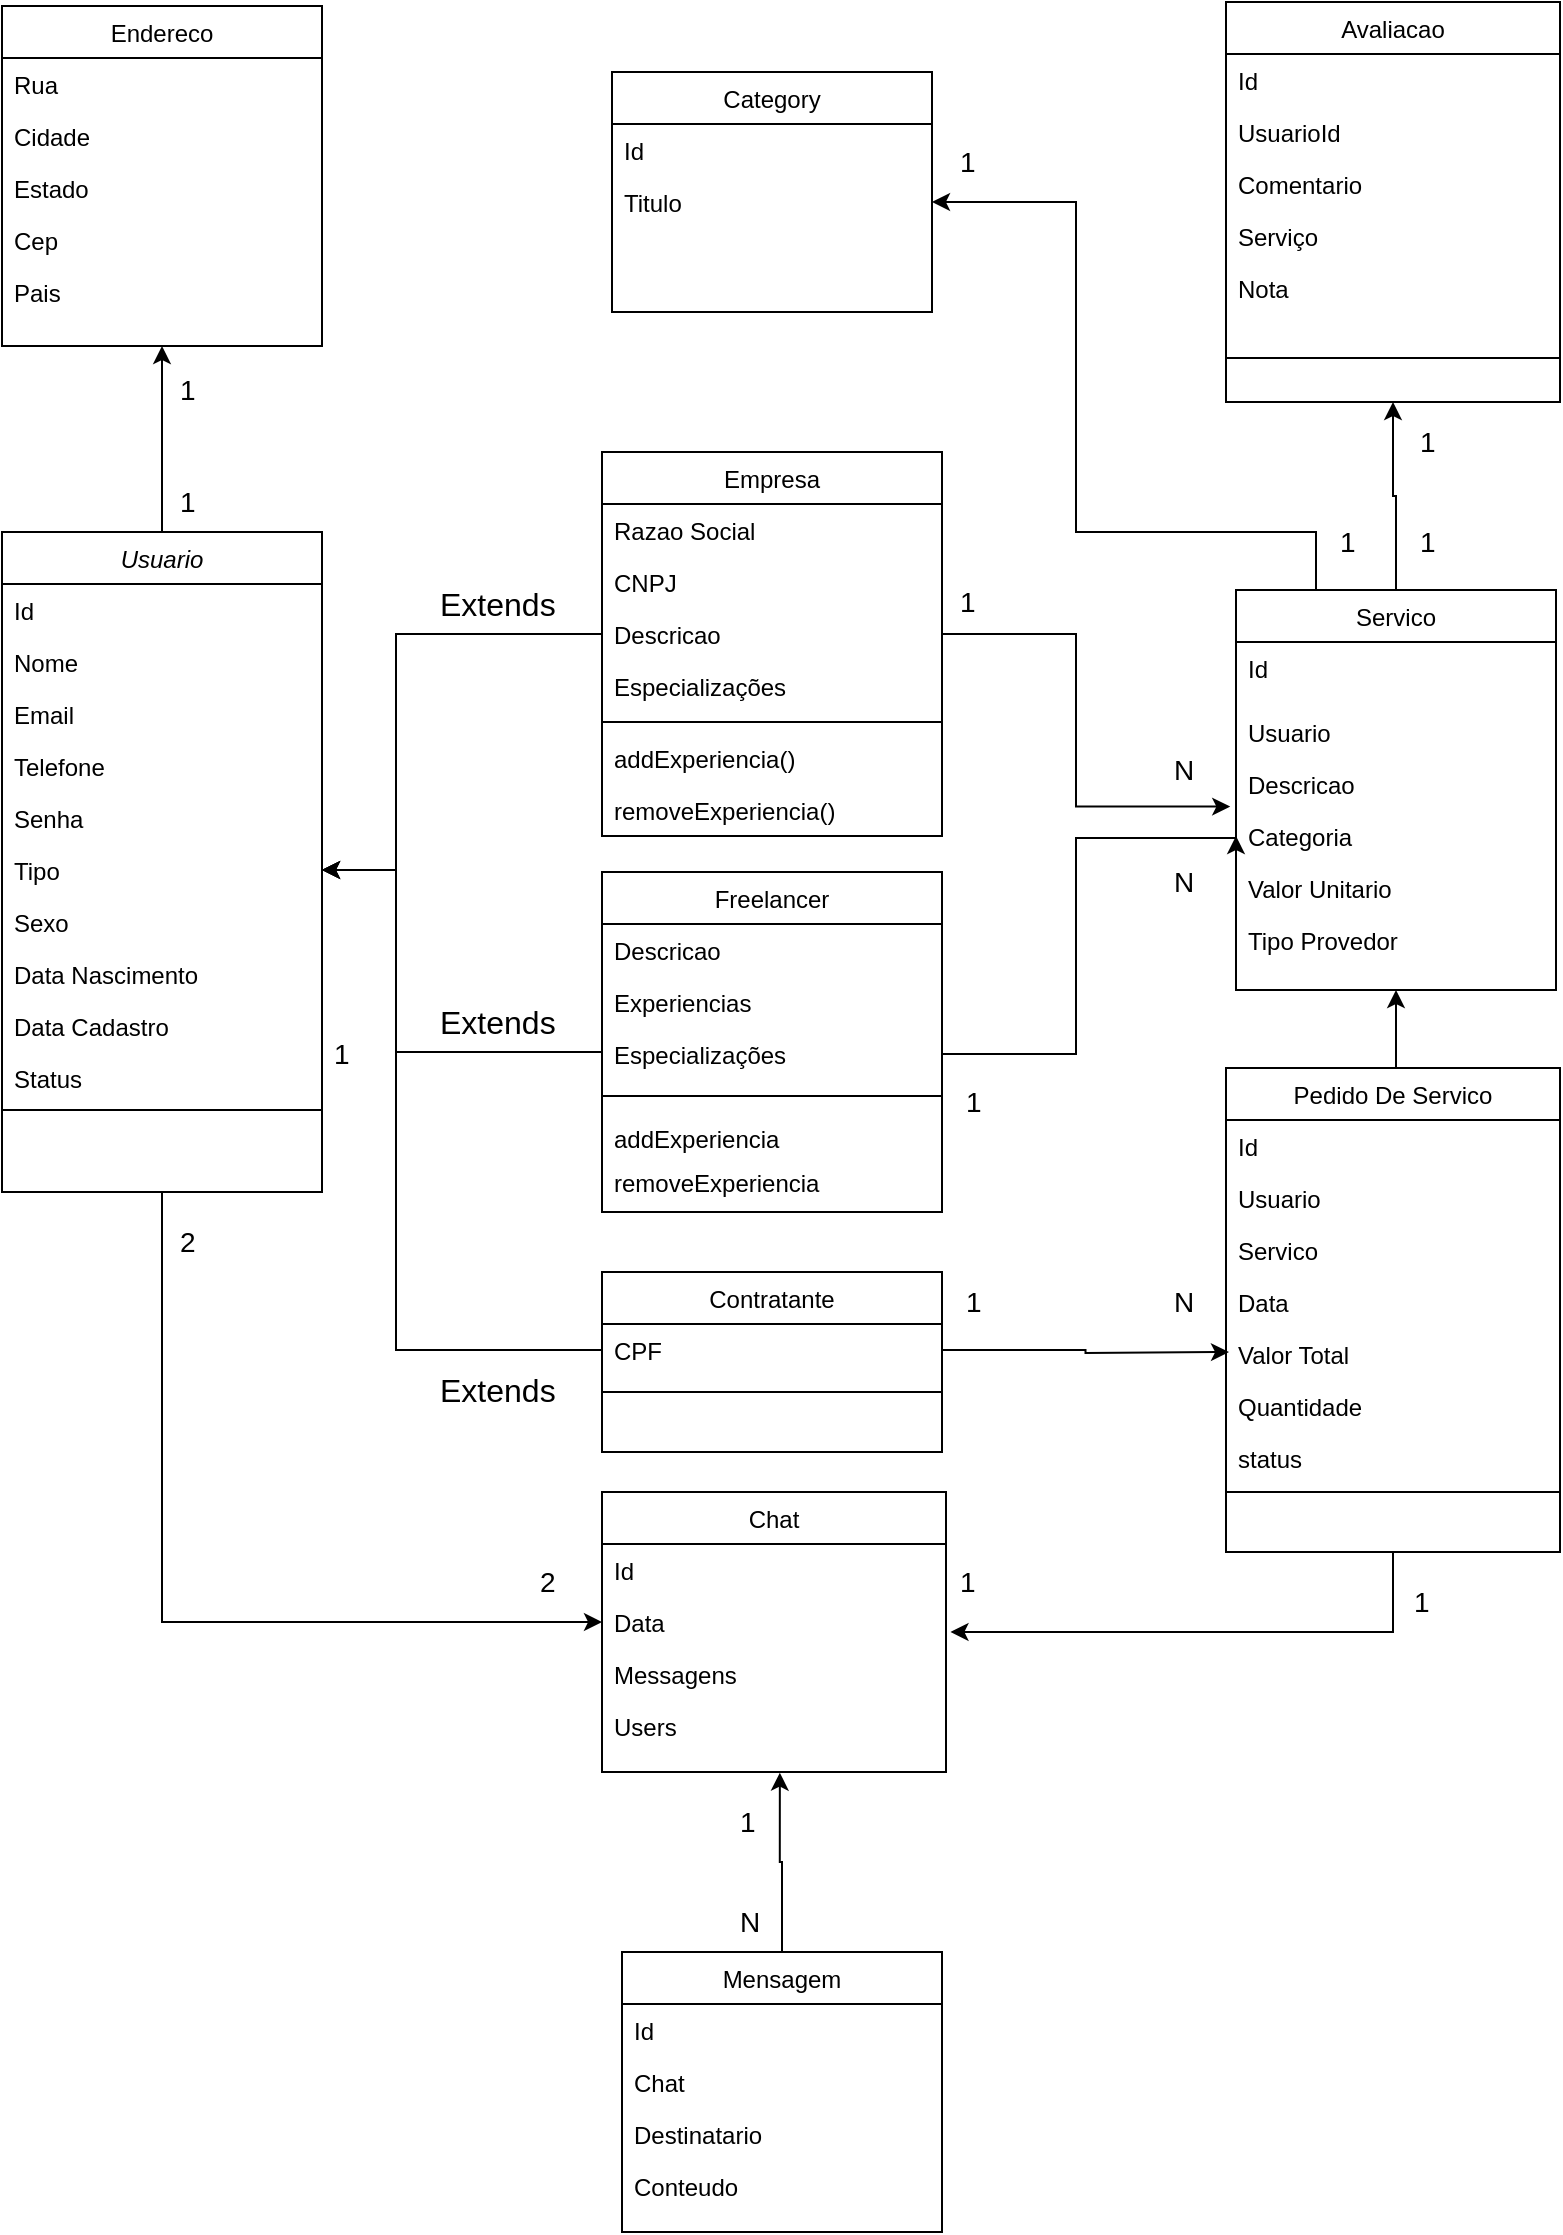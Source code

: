 <mxfile version="24.7.7">
  <diagram id="C5RBs43oDa-KdzZeNtuy" name="Page-1">
    <mxGraphModel dx="1883" dy="868" grid="1" gridSize="10" guides="1" tooltips="1" connect="1" arrows="1" fold="1" page="1" pageScale="1" pageWidth="827" pageHeight="1169" math="0" shadow="0">
      <root>
        <mxCell id="WIyWlLk6GJQsqaUBKTNV-0" />
        <mxCell id="WIyWlLk6GJQsqaUBKTNV-1" parent="WIyWlLk6GJQsqaUBKTNV-0" />
        <mxCell id="ejPbBSltR5_LA7RE7raR-15" style="edgeStyle=orthogonalEdgeStyle;rounded=0;orthogonalLoop=1;jettySize=auto;html=1;exitX=0.5;exitY=0;exitDx=0;exitDy=0;entryX=0.5;entryY=1;entryDx=0;entryDy=0;" edge="1" parent="WIyWlLk6GJQsqaUBKTNV-1" source="zkfFHV4jXpPFQw0GAbJ--0" target="zkfFHV4jXpPFQw0GAbJ--17">
          <mxGeometry relative="1" as="geometry" />
        </mxCell>
        <mxCell id="ejPbBSltR5_LA7RE7raR-29" style="edgeStyle=orthogonalEdgeStyle;rounded=0;orthogonalLoop=1;jettySize=auto;html=1;exitX=0.5;exitY=1;exitDx=0;exitDy=0;entryX=0;entryY=0.5;entryDx=0;entryDy=0;" edge="1" parent="WIyWlLk6GJQsqaUBKTNV-1" source="zkfFHV4jXpPFQw0GAbJ--0" target="4yw4W9qKCkkP1Up_RcXn-52">
          <mxGeometry relative="1" as="geometry" />
        </mxCell>
        <mxCell id="zkfFHV4jXpPFQw0GAbJ--0" value="Usuario" style="swimlane;fontStyle=2;align=center;verticalAlign=top;childLayout=stackLayout;horizontal=1;startSize=26;horizontalStack=0;resizeParent=1;resizeLast=0;collapsible=1;marginBottom=0;rounded=0;shadow=0;strokeWidth=1;" parent="WIyWlLk6GJQsqaUBKTNV-1" vertex="1">
          <mxGeometry x="23" y="270" width="160" height="330" as="geometry">
            <mxRectangle x="230" y="140" width="160" height="26" as="alternateBounds" />
          </mxGeometry>
        </mxCell>
        <mxCell id="4yw4W9qKCkkP1Up_RcXn-4" value="Id" style="text;align=left;verticalAlign=top;spacingLeft=4;spacingRight=4;overflow=hidden;rotatable=0;points=[[0,0.5],[1,0.5]];portConstraint=eastwest;" parent="zkfFHV4jXpPFQw0GAbJ--0" vertex="1">
          <mxGeometry y="26" width="160" height="26" as="geometry" />
        </mxCell>
        <mxCell id="zkfFHV4jXpPFQw0GAbJ--1" value="Nome" style="text;align=left;verticalAlign=top;spacingLeft=4;spacingRight=4;overflow=hidden;rotatable=0;points=[[0,0.5],[1,0.5]];portConstraint=eastwest;" parent="zkfFHV4jXpPFQw0GAbJ--0" vertex="1">
          <mxGeometry y="52" width="160" height="26" as="geometry" />
        </mxCell>
        <mxCell id="zkfFHV4jXpPFQw0GAbJ--2" value="Email" style="text;align=left;verticalAlign=top;spacingLeft=4;spacingRight=4;overflow=hidden;rotatable=0;points=[[0,0.5],[1,0.5]];portConstraint=eastwest;rounded=0;shadow=0;html=0;" parent="zkfFHV4jXpPFQw0GAbJ--0" vertex="1">
          <mxGeometry y="78" width="160" height="26" as="geometry" />
        </mxCell>
        <mxCell id="4yw4W9qKCkkP1Up_RcXn-13" value="Telefone" style="text;align=left;verticalAlign=top;spacingLeft=4;spacingRight=4;overflow=hidden;rotatable=0;points=[[0,0.5],[1,0.5]];portConstraint=eastwest;rounded=0;shadow=0;html=0;" parent="zkfFHV4jXpPFQw0GAbJ--0" vertex="1">
          <mxGeometry y="104" width="160" height="26" as="geometry" />
        </mxCell>
        <mxCell id="zkfFHV4jXpPFQw0GAbJ--3" value="Senha" style="text;align=left;verticalAlign=top;spacingLeft=4;spacingRight=4;overflow=hidden;rotatable=0;points=[[0,0.5],[1,0.5]];portConstraint=eastwest;rounded=0;shadow=0;html=0;" parent="zkfFHV4jXpPFQw0GAbJ--0" vertex="1">
          <mxGeometry y="130" width="160" height="26" as="geometry" />
        </mxCell>
        <mxCell id="4yw4W9qKCkkP1Up_RcXn-1" value="Tipo" style="text;align=left;verticalAlign=top;spacingLeft=4;spacingRight=4;overflow=hidden;rotatable=0;points=[[0,0.5],[1,0.5]];portConstraint=eastwest;rounded=0;shadow=0;html=0;" parent="zkfFHV4jXpPFQw0GAbJ--0" vertex="1">
          <mxGeometry y="156" width="160" height="26" as="geometry" />
        </mxCell>
        <mxCell id="4yw4W9qKCkkP1Up_RcXn-14" value="Sexo" style="text;align=left;verticalAlign=top;spacingLeft=4;spacingRight=4;overflow=hidden;rotatable=0;points=[[0,0.5],[1,0.5]];portConstraint=eastwest;rounded=0;shadow=0;html=0;" parent="zkfFHV4jXpPFQw0GAbJ--0" vertex="1">
          <mxGeometry y="182" width="160" height="26" as="geometry" />
        </mxCell>
        <mxCell id="4yw4W9qKCkkP1Up_RcXn-5" value="Data Nascimento" style="text;align=left;verticalAlign=top;spacingLeft=4;spacingRight=4;overflow=hidden;rotatable=0;points=[[0,0.5],[1,0.5]];portConstraint=eastwest;rounded=0;shadow=0;html=0;" parent="zkfFHV4jXpPFQw0GAbJ--0" vertex="1">
          <mxGeometry y="208" width="160" height="26" as="geometry" />
        </mxCell>
        <mxCell id="4yw4W9qKCkkP1Up_RcXn-2" value="Data Cadastro" style="text;align=left;verticalAlign=top;spacingLeft=4;spacingRight=4;overflow=hidden;rotatable=0;points=[[0,0.5],[1,0.5]];portConstraint=eastwest;rounded=0;shadow=0;html=0;" parent="zkfFHV4jXpPFQw0GAbJ--0" vertex="1">
          <mxGeometry y="234" width="160" height="26" as="geometry" />
        </mxCell>
        <mxCell id="4yw4W9qKCkkP1Up_RcXn-6" value="Status" style="text;align=left;verticalAlign=top;spacingLeft=4;spacingRight=4;overflow=hidden;rotatable=0;points=[[0,0.5],[1,0.5]];portConstraint=eastwest;rounded=0;shadow=0;html=0;" parent="zkfFHV4jXpPFQw0GAbJ--0" vertex="1">
          <mxGeometry y="260" width="160" height="26" as="geometry" />
        </mxCell>
        <mxCell id="zkfFHV4jXpPFQw0GAbJ--4" value="" style="line;html=1;strokeWidth=1;align=left;verticalAlign=middle;spacingTop=-1;spacingLeft=3;spacingRight=3;rotatable=0;labelPosition=right;points=[];portConstraint=eastwest;" parent="zkfFHV4jXpPFQw0GAbJ--0" vertex="1">
          <mxGeometry y="286" width="160" height="6" as="geometry" />
        </mxCell>
        <mxCell id="PBVmh-basOnhfukh-6hH-61" style="edgeStyle=orthogonalEdgeStyle;rounded=0;orthogonalLoop=1;jettySize=auto;html=1;entryX=1;entryY=0.5;entryDx=0;entryDy=0;" parent="WIyWlLk6GJQsqaUBKTNV-1" source="zkfFHV4jXpPFQw0GAbJ--6" target="4yw4W9qKCkkP1Up_RcXn-1" edge="1">
          <mxGeometry relative="1" as="geometry">
            <mxPoint x="183" y="574" as="targetPoint" />
            <Array as="points">
              <mxPoint x="220" y="530" />
              <mxPoint x="220" y="439" />
            </Array>
          </mxGeometry>
        </mxCell>
        <mxCell id="PBVmh-basOnhfukh-6hH-170" style="edgeStyle=orthogonalEdgeStyle;rounded=0;orthogonalLoop=1;jettySize=auto;html=1;exitX=1;exitY=0.5;exitDx=0;exitDy=0;entryX=0;entryY=0.5;entryDx=0;entryDy=0;" parent="WIyWlLk6GJQsqaUBKTNV-1" source="zkfFHV4jXpPFQw0GAbJ--6" target="4yw4W9qKCkkP1Up_RcXn-19" edge="1">
          <mxGeometry relative="1" as="geometry">
            <Array as="points">
              <mxPoint x="560" y="531" />
              <mxPoint x="560" y="423" />
            </Array>
          </mxGeometry>
        </mxCell>
        <mxCell id="zkfFHV4jXpPFQw0GAbJ--6" value="Freelancer" style="swimlane;fontStyle=0;align=center;verticalAlign=top;childLayout=stackLayout;horizontal=1;startSize=26;horizontalStack=0;resizeParent=1;resizeLast=0;collapsible=1;marginBottom=0;rounded=0;shadow=0;strokeWidth=1;" parent="WIyWlLk6GJQsqaUBKTNV-1" vertex="1">
          <mxGeometry x="323" y="440" width="170" height="170" as="geometry">
            <mxRectangle x="130" y="380" width="160" height="26" as="alternateBounds" />
          </mxGeometry>
        </mxCell>
        <mxCell id="zkfFHV4jXpPFQw0GAbJ--7" value="Descricao" style="text;align=left;verticalAlign=top;spacingLeft=4;spacingRight=4;overflow=hidden;rotatable=0;points=[[0,0.5],[1,0.5]];portConstraint=eastwest;" parent="zkfFHV4jXpPFQw0GAbJ--6" vertex="1">
          <mxGeometry y="26" width="170" height="26" as="geometry" />
        </mxCell>
        <mxCell id="4yw4W9qKCkkP1Up_RcXn-12" value="Experiencias" style="text;align=left;verticalAlign=top;spacingLeft=4;spacingRight=4;overflow=hidden;rotatable=0;points=[[0,0.5],[1,0.5]];portConstraint=eastwest;rounded=0;shadow=0;html=0;" parent="zkfFHV4jXpPFQw0GAbJ--6" vertex="1">
          <mxGeometry y="52" width="170" height="26" as="geometry" />
        </mxCell>
        <mxCell id="PBVmh-basOnhfukh-6hH-177" value="Especializações" style="text;align=left;verticalAlign=top;spacingLeft=4;spacingRight=4;overflow=hidden;rotatable=0;points=[[0,0.5],[1,0.5]];portConstraint=eastwest;" parent="zkfFHV4jXpPFQw0GAbJ--6" vertex="1">
          <mxGeometry y="78" width="170" height="26" as="geometry" />
        </mxCell>
        <mxCell id="zkfFHV4jXpPFQw0GAbJ--9" value="" style="line;html=1;strokeWidth=1;align=left;verticalAlign=middle;spacingTop=-1;spacingLeft=3;spacingRight=3;rotatable=0;labelPosition=right;points=[];portConstraint=eastwest;" parent="zkfFHV4jXpPFQw0GAbJ--6" vertex="1">
          <mxGeometry y="104" width="170" height="16" as="geometry" />
        </mxCell>
        <mxCell id="PBVmh-basOnhfukh-6hH-35" value="addExperiencia" style="text;align=left;verticalAlign=top;spacingLeft=4;spacingRight=4;overflow=hidden;rotatable=0;points=[[0,0.5],[1,0.5]];portConstraint=eastwest;rounded=0;shadow=0;html=0;" parent="zkfFHV4jXpPFQw0GAbJ--6" vertex="1">
          <mxGeometry y="120" width="170" height="22" as="geometry" />
        </mxCell>
        <mxCell id="PBVmh-basOnhfukh-6hH-36" value="removeExperiencia" style="text;align=left;verticalAlign=top;spacingLeft=4;spacingRight=4;overflow=hidden;rotatable=0;points=[[0,0.5],[1,0.5]];portConstraint=eastwest;rounded=0;shadow=0;html=0;" parent="zkfFHV4jXpPFQw0GAbJ--6" vertex="1">
          <mxGeometry y="142" width="170" height="26" as="geometry" />
        </mxCell>
        <mxCell id="zkfFHV4jXpPFQw0GAbJ--13" value="Empresa" style="swimlane;fontStyle=0;align=center;verticalAlign=top;childLayout=stackLayout;horizontal=1;startSize=26;horizontalStack=0;resizeParent=1;resizeLast=0;collapsible=1;marginBottom=0;rounded=0;shadow=0;strokeWidth=1;" parent="WIyWlLk6GJQsqaUBKTNV-1" vertex="1">
          <mxGeometry x="323" y="230" width="170" height="192" as="geometry">
            <mxRectangle x="340" y="380" width="170" height="26" as="alternateBounds" />
          </mxGeometry>
        </mxCell>
        <mxCell id="4yw4W9qKCkkP1Up_RcXn-8" value="Razao Social" style="text;align=left;verticalAlign=top;spacingLeft=4;spacingRight=4;overflow=hidden;rotatable=0;points=[[0,0.5],[1,0.5]];portConstraint=eastwest;" parent="zkfFHV4jXpPFQw0GAbJ--13" vertex="1">
          <mxGeometry y="26" width="170" height="26" as="geometry" />
        </mxCell>
        <mxCell id="4yw4W9qKCkkP1Up_RcXn-7" value="CNPJ" style="text;align=left;verticalAlign=top;spacingLeft=4;spacingRight=4;overflow=hidden;rotatable=0;points=[[0,0.5],[1,0.5]];portConstraint=eastwest;" parent="zkfFHV4jXpPFQw0GAbJ--13" vertex="1">
          <mxGeometry y="52" width="170" height="26" as="geometry" />
        </mxCell>
        <mxCell id="4yw4W9qKCkkP1Up_RcXn-10" value="Descricao" style="text;align=left;verticalAlign=top;spacingLeft=4;spacingRight=4;overflow=hidden;rotatable=0;points=[[0,0.5],[1,0.5]];portConstraint=eastwest;" parent="zkfFHV4jXpPFQw0GAbJ--13" vertex="1">
          <mxGeometry y="78" width="170" height="26" as="geometry" />
        </mxCell>
        <mxCell id="4yw4W9qKCkkP1Up_RcXn-11" value="Especializações" style="text;align=left;verticalAlign=top;spacingLeft=4;spacingRight=4;overflow=hidden;rotatable=0;points=[[0,0.5],[1,0.5]];portConstraint=eastwest;" parent="zkfFHV4jXpPFQw0GAbJ--13" vertex="1">
          <mxGeometry y="104" width="170" height="26" as="geometry" />
        </mxCell>
        <mxCell id="PBVmh-basOnhfukh-6hH-37" value="" style="line;html=1;strokeWidth=1;align=left;verticalAlign=middle;spacingTop=-1;spacingLeft=3;spacingRight=3;rotatable=0;labelPosition=right;points=[];portConstraint=eastwest;" parent="zkfFHV4jXpPFQw0GAbJ--13" vertex="1">
          <mxGeometry y="130" width="170" height="10" as="geometry" />
        </mxCell>
        <mxCell id="PBVmh-basOnhfukh-6hH-38" value="addExperiencia()" style="text;align=left;verticalAlign=top;spacingLeft=4;spacingRight=4;overflow=hidden;rotatable=0;points=[[0,0.5],[1,0.5]];portConstraint=eastwest;rounded=0;shadow=0;html=0;" parent="zkfFHV4jXpPFQw0GAbJ--13" vertex="1">
          <mxGeometry y="140" width="170" height="26" as="geometry" />
        </mxCell>
        <mxCell id="PBVmh-basOnhfukh-6hH-39" value="removeExperiencia()" style="text;align=left;verticalAlign=top;spacingLeft=4;spacingRight=4;overflow=hidden;rotatable=0;points=[[0,0.5],[1,0.5]];portConstraint=eastwest;rounded=0;shadow=0;html=0;" parent="zkfFHV4jXpPFQw0GAbJ--13" vertex="1">
          <mxGeometry y="166" width="170" height="26" as="geometry" />
        </mxCell>
        <mxCell id="zkfFHV4jXpPFQw0GAbJ--17" value="Endereco" style="swimlane;fontStyle=0;align=center;verticalAlign=top;childLayout=stackLayout;horizontal=1;startSize=26;horizontalStack=0;resizeParent=1;resizeLast=0;collapsible=1;marginBottom=0;rounded=0;shadow=0;strokeWidth=1;" parent="WIyWlLk6GJQsqaUBKTNV-1" vertex="1">
          <mxGeometry x="23" y="7" width="160" height="170" as="geometry">
            <mxRectangle x="550" y="140" width="160" height="26" as="alternateBounds" />
          </mxGeometry>
        </mxCell>
        <mxCell id="zkfFHV4jXpPFQw0GAbJ--18" value="Rua" style="text;align=left;verticalAlign=top;spacingLeft=4;spacingRight=4;overflow=hidden;rotatable=0;points=[[0,0.5],[1,0.5]];portConstraint=eastwest;" parent="zkfFHV4jXpPFQw0GAbJ--17" vertex="1">
          <mxGeometry y="26" width="160" height="26" as="geometry" />
        </mxCell>
        <mxCell id="zkfFHV4jXpPFQw0GAbJ--19" value="Cidade" style="text;align=left;verticalAlign=top;spacingLeft=4;spacingRight=4;overflow=hidden;rotatable=0;points=[[0,0.5],[1,0.5]];portConstraint=eastwest;rounded=0;shadow=0;html=0;" parent="zkfFHV4jXpPFQw0GAbJ--17" vertex="1">
          <mxGeometry y="52" width="160" height="26" as="geometry" />
        </mxCell>
        <mxCell id="zkfFHV4jXpPFQw0GAbJ--20" value="Estado" style="text;align=left;verticalAlign=top;spacingLeft=4;spacingRight=4;overflow=hidden;rotatable=0;points=[[0,0.5],[1,0.5]];portConstraint=eastwest;rounded=0;shadow=0;html=0;" parent="zkfFHV4jXpPFQw0GAbJ--17" vertex="1">
          <mxGeometry y="78" width="160" height="26" as="geometry" />
        </mxCell>
        <mxCell id="zkfFHV4jXpPFQw0GAbJ--21" value="Cep" style="text;align=left;verticalAlign=top;spacingLeft=4;spacingRight=4;overflow=hidden;rotatable=0;points=[[0,0.5],[1,0.5]];portConstraint=eastwest;rounded=0;shadow=0;html=0;" parent="zkfFHV4jXpPFQw0GAbJ--17" vertex="1">
          <mxGeometry y="104" width="160" height="26" as="geometry" />
        </mxCell>
        <mxCell id="zkfFHV4jXpPFQw0GAbJ--22" value="Pais" style="text;align=left;verticalAlign=top;spacingLeft=4;spacingRight=4;overflow=hidden;rotatable=0;points=[[0,0.5],[1,0.5]];portConstraint=eastwest;rounded=0;shadow=0;html=0;" parent="zkfFHV4jXpPFQw0GAbJ--17" vertex="1">
          <mxGeometry y="130" width="160" height="26" as="geometry" />
        </mxCell>
        <mxCell id="ejPbBSltR5_LA7RE7raR-19" style="edgeStyle=orthogonalEdgeStyle;rounded=0;orthogonalLoop=1;jettySize=auto;html=1;exitX=0.25;exitY=0;exitDx=0;exitDy=0;entryX=1;entryY=0.5;entryDx=0;entryDy=0;" edge="1" parent="WIyWlLk6GJQsqaUBKTNV-1" source="4yw4W9qKCkkP1Up_RcXn-15" target="ejPbBSltR5_LA7RE7raR-2">
          <mxGeometry relative="1" as="geometry">
            <Array as="points">
              <mxPoint x="680" y="270" />
              <mxPoint x="560" y="270" />
              <mxPoint x="560" y="105" />
            </Array>
          </mxGeometry>
        </mxCell>
        <mxCell id="ejPbBSltR5_LA7RE7raR-20" style="edgeStyle=orthogonalEdgeStyle;rounded=0;orthogonalLoop=1;jettySize=auto;html=1;exitX=0.5;exitY=0;exitDx=0;exitDy=0;entryX=0.5;entryY=1;entryDx=0;entryDy=0;" edge="1" parent="WIyWlLk6GJQsqaUBKTNV-1" source="4yw4W9qKCkkP1Up_RcXn-15" target="PBVmh-basOnhfukh-6hH-129">
          <mxGeometry relative="1" as="geometry" />
        </mxCell>
        <mxCell id="4yw4W9qKCkkP1Up_RcXn-15" value="Servico" style="swimlane;fontStyle=0;align=center;verticalAlign=top;childLayout=stackLayout;horizontal=1;startSize=26;horizontalStack=0;resizeParent=1;resizeLast=0;collapsible=1;marginBottom=0;rounded=0;shadow=0;strokeWidth=1;" parent="WIyWlLk6GJQsqaUBKTNV-1" vertex="1">
          <mxGeometry x="640" y="299" width="160" height="200" as="geometry">
            <mxRectangle x="550" y="140" width="160" height="26" as="alternateBounds" />
          </mxGeometry>
        </mxCell>
        <mxCell id="4yw4W9qKCkkP1Up_RcXn-16" value="Id" style="text;align=left;verticalAlign=top;spacingLeft=4;spacingRight=4;overflow=hidden;rotatable=0;points=[[0,0.5],[1,0.5]];portConstraint=eastwest;" parent="4yw4W9qKCkkP1Up_RcXn-15" vertex="1">
          <mxGeometry y="26" width="160" height="32" as="geometry" />
        </mxCell>
        <mxCell id="4yw4W9qKCkkP1Up_RcXn-17" value="Usuario&#xa;" style="text;align=left;verticalAlign=top;spacingLeft=4;spacingRight=4;overflow=hidden;rotatable=0;points=[[0,0.5],[1,0.5]];portConstraint=eastwest;rounded=0;shadow=0;html=0;" parent="4yw4W9qKCkkP1Up_RcXn-15" vertex="1">
          <mxGeometry y="58" width="160" height="26" as="geometry" />
        </mxCell>
        <mxCell id="4yw4W9qKCkkP1Up_RcXn-18" value="Descricao" style="text;align=left;verticalAlign=top;spacingLeft=4;spacingRight=4;overflow=hidden;rotatable=0;points=[[0,0.5],[1,0.5]];portConstraint=eastwest;rounded=0;shadow=0;html=0;" parent="4yw4W9qKCkkP1Up_RcXn-15" vertex="1">
          <mxGeometry y="84" width="160" height="26" as="geometry" />
        </mxCell>
        <mxCell id="4yw4W9qKCkkP1Up_RcXn-19" value="Categoria&#xa;" style="text;align=left;verticalAlign=top;spacingLeft=4;spacingRight=4;overflow=hidden;rotatable=0;points=[[0,0.5],[1,0.5]];portConstraint=eastwest;rounded=0;shadow=0;html=0;" parent="4yw4W9qKCkkP1Up_RcXn-15" vertex="1">
          <mxGeometry y="110" width="160" height="26" as="geometry" />
        </mxCell>
        <mxCell id="4yw4W9qKCkkP1Up_RcXn-85" value="Valor Unitario" style="text;align=left;verticalAlign=top;spacingLeft=4;spacingRight=4;overflow=hidden;rotatable=0;points=[[0,0.5],[1,0.5]];portConstraint=eastwest;rounded=0;shadow=0;html=0;" parent="4yw4W9qKCkkP1Up_RcXn-15" vertex="1">
          <mxGeometry y="136" width="160" height="26" as="geometry" />
        </mxCell>
        <mxCell id="4yw4W9qKCkkP1Up_RcXn-20" value="Tipo Provedor" style="text;align=left;verticalAlign=top;spacingLeft=4;spacingRight=4;overflow=hidden;rotatable=0;points=[[0,0.5],[1,0.5]];portConstraint=eastwest;rounded=0;shadow=0;html=0;" parent="4yw4W9qKCkkP1Up_RcXn-15" vertex="1">
          <mxGeometry y="162" width="160" height="26" as="geometry" />
        </mxCell>
        <mxCell id="SFk5lb5wdjpGYHercQCr-28" style="edgeStyle=orthogonalEdgeStyle;rounded=0;orthogonalLoop=1;jettySize=auto;html=1;exitX=0.5;exitY=0;exitDx=0;exitDy=0;entryX=0.5;entryY=1;entryDx=0;entryDy=0;" parent="WIyWlLk6GJQsqaUBKTNV-1" source="4yw4W9qKCkkP1Up_RcXn-43" target="4yw4W9qKCkkP1Up_RcXn-15" edge="1">
          <mxGeometry relative="1" as="geometry" />
        </mxCell>
        <mxCell id="4yw4W9qKCkkP1Up_RcXn-43" value="Pedido De Servico" style="swimlane;fontStyle=0;align=center;verticalAlign=top;childLayout=stackLayout;horizontal=1;startSize=26;horizontalStack=0;resizeParent=1;resizeLast=0;collapsible=1;marginBottom=0;rounded=0;shadow=0;strokeWidth=1;" parent="WIyWlLk6GJQsqaUBKTNV-1" vertex="1">
          <mxGeometry x="635" y="538" width="167" height="242" as="geometry">
            <mxRectangle x="550" y="140" width="160" height="26" as="alternateBounds" />
          </mxGeometry>
        </mxCell>
        <mxCell id="4yw4W9qKCkkP1Up_RcXn-44" value="Id" style="text;align=left;verticalAlign=top;spacingLeft=4;spacingRight=4;overflow=hidden;rotatable=0;points=[[0,0.5],[1,0.5]];portConstraint=eastwest;" parent="4yw4W9qKCkkP1Up_RcXn-43" vertex="1">
          <mxGeometry y="26" width="167" height="26" as="geometry" />
        </mxCell>
        <mxCell id="4yw4W9qKCkkP1Up_RcXn-45" value="Usuario" style="text;align=left;verticalAlign=top;spacingLeft=4;spacingRight=4;overflow=hidden;rotatable=0;points=[[0,0.5],[1,0.5]];portConstraint=eastwest;rounded=0;shadow=0;html=0;" parent="4yw4W9qKCkkP1Up_RcXn-43" vertex="1">
          <mxGeometry y="52" width="167" height="26" as="geometry" />
        </mxCell>
        <mxCell id="4yw4W9qKCkkP1Up_RcXn-46" value="Servico" style="text;align=left;verticalAlign=top;spacingLeft=4;spacingRight=4;overflow=hidden;rotatable=0;points=[[0,0.5],[1,0.5]];portConstraint=eastwest;rounded=0;shadow=0;html=0;" parent="4yw4W9qKCkkP1Up_RcXn-43" vertex="1">
          <mxGeometry y="78" width="167" height="26" as="geometry" />
        </mxCell>
        <mxCell id="4yw4W9qKCkkP1Up_RcXn-47" value="Data" style="text;align=left;verticalAlign=top;spacingLeft=4;spacingRight=4;overflow=hidden;rotatable=0;points=[[0,0.5],[1,0.5]];portConstraint=eastwest;rounded=0;shadow=0;html=0;" parent="4yw4W9qKCkkP1Up_RcXn-43" vertex="1">
          <mxGeometry y="104" width="167" height="26" as="geometry" />
        </mxCell>
        <mxCell id="SFk5lb5wdjpGYHercQCr-24" value="Valor Total" style="text;align=left;verticalAlign=top;spacingLeft=4;spacingRight=4;overflow=hidden;rotatable=0;points=[[0,0.5],[1,0.5]];portConstraint=eastwest;rounded=0;shadow=0;html=0;" parent="4yw4W9qKCkkP1Up_RcXn-43" vertex="1">
          <mxGeometry y="130" width="167" height="26" as="geometry" />
        </mxCell>
        <mxCell id="SFk5lb5wdjpGYHercQCr-25" value="Quantidade" style="text;align=left;verticalAlign=top;spacingLeft=4;spacingRight=4;overflow=hidden;rotatable=0;points=[[0,0.5],[1,0.5]];portConstraint=eastwest;rounded=0;shadow=0;html=0;" parent="4yw4W9qKCkkP1Up_RcXn-43" vertex="1">
          <mxGeometry y="156" width="167" height="26" as="geometry" />
        </mxCell>
        <mxCell id="4yw4W9qKCkkP1Up_RcXn-48" value="status" style="text;align=left;verticalAlign=top;spacingLeft=4;spacingRight=4;overflow=hidden;rotatable=0;points=[[0,0.5],[1,0.5]];portConstraint=eastwest;rounded=0;shadow=0;html=0;" parent="4yw4W9qKCkkP1Up_RcXn-43" vertex="1">
          <mxGeometry y="182" width="167" height="26" as="geometry" />
        </mxCell>
        <mxCell id="4yw4W9qKCkkP1Up_RcXn-49" value="" style="line;html=1;strokeWidth=1;align=left;verticalAlign=middle;spacingTop=-1;spacingLeft=3;spacingRight=3;rotatable=0;labelPosition=right;points=[];portConstraint=eastwest;" parent="4yw4W9qKCkkP1Up_RcXn-43" vertex="1">
          <mxGeometry y="208" width="167" height="8" as="geometry" />
        </mxCell>
        <mxCell id="4yw4W9qKCkkP1Up_RcXn-50" value="Chat" style="swimlane;fontStyle=0;align=center;verticalAlign=top;childLayout=stackLayout;horizontal=1;startSize=26;horizontalStack=0;resizeParent=1;resizeLast=0;collapsible=1;marginBottom=0;rounded=0;shadow=0;strokeWidth=1;" parent="WIyWlLk6GJQsqaUBKTNV-1" vertex="1">
          <mxGeometry x="323" y="750" width="172" height="140" as="geometry">
            <mxRectangle x="550" y="140" width="160" height="26" as="alternateBounds" />
          </mxGeometry>
        </mxCell>
        <mxCell id="4yw4W9qKCkkP1Up_RcXn-51" value="Id" style="text;align=left;verticalAlign=top;spacingLeft=4;spacingRight=4;overflow=hidden;rotatable=0;points=[[0,0.5],[1,0.5]];portConstraint=eastwest;" parent="4yw4W9qKCkkP1Up_RcXn-50" vertex="1">
          <mxGeometry y="26" width="172" height="26" as="geometry" />
        </mxCell>
        <mxCell id="4yw4W9qKCkkP1Up_RcXn-52" value="Data " style="text;align=left;verticalAlign=top;spacingLeft=4;spacingRight=4;overflow=hidden;rotatable=0;points=[[0,0.5],[1,0.5]];portConstraint=eastwest;rounded=0;shadow=0;html=0;" parent="4yw4W9qKCkkP1Up_RcXn-50" vertex="1">
          <mxGeometry y="52" width="172" height="26" as="geometry" />
        </mxCell>
        <mxCell id="ejPbBSltR5_LA7RE7raR-9" value="Messagens" style="text;align=left;verticalAlign=top;spacingLeft=4;spacingRight=4;overflow=hidden;rotatable=0;points=[[0,0.5],[1,0.5]];portConstraint=eastwest;rounded=0;shadow=0;html=0;" vertex="1" parent="4yw4W9qKCkkP1Up_RcXn-50">
          <mxGeometry y="78" width="172" height="26" as="geometry" />
        </mxCell>
        <mxCell id="ejPbBSltR5_LA7RE7raR-25" value="Users" style="text;align=left;verticalAlign=top;spacingLeft=4;spacingRight=4;overflow=hidden;rotatable=0;points=[[0,0.5],[1,0.5]];portConstraint=eastwest;rounded=0;shadow=0;html=0;" vertex="1" parent="4yw4W9qKCkkP1Up_RcXn-50">
          <mxGeometry y="104" width="172" height="36" as="geometry" />
        </mxCell>
        <mxCell id="ejPbBSltR5_LA7RE7raR-33" style="edgeStyle=orthogonalEdgeStyle;rounded=0;orthogonalLoop=1;jettySize=auto;html=1;exitX=0.5;exitY=0;exitDx=0;exitDy=0;entryX=0.517;entryY=1.009;entryDx=0;entryDy=0;entryPerimeter=0;" edge="1" parent="WIyWlLk6GJQsqaUBKTNV-1" source="4yw4W9qKCkkP1Up_RcXn-57" target="ejPbBSltR5_LA7RE7raR-25">
          <mxGeometry relative="1" as="geometry">
            <mxPoint x="408.667" y="930" as="targetPoint" />
          </mxGeometry>
        </mxCell>
        <mxCell id="4yw4W9qKCkkP1Up_RcXn-57" value="Mensagem" style="swimlane;fontStyle=0;align=center;verticalAlign=top;childLayout=stackLayout;horizontal=1;startSize=26;horizontalStack=0;resizeParent=1;resizeLast=0;collapsible=1;marginBottom=0;rounded=0;shadow=0;strokeWidth=1;" parent="WIyWlLk6GJQsqaUBKTNV-1" vertex="1">
          <mxGeometry x="333" y="980" width="160" height="140" as="geometry">
            <mxRectangle x="550" y="140" width="160" height="26" as="alternateBounds" />
          </mxGeometry>
        </mxCell>
        <mxCell id="4yw4W9qKCkkP1Up_RcXn-58" value="Id" style="text;align=left;verticalAlign=top;spacingLeft=4;spacingRight=4;overflow=hidden;rotatable=0;points=[[0,0.5],[1,0.5]];portConstraint=eastwest;" parent="4yw4W9qKCkkP1Up_RcXn-57" vertex="1">
          <mxGeometry y="26" width="160" height="26" as="geometry" />
        </mxCell>
        <mxCell id="4yw4W9qKCkkP1Up_RcXn-59" value="Chat&#xa;" style="text;align=left;verticalAlign=top;spacingLeft=4;spacingRight=4;overflow=hidden;rotatable=0;points=[[0,0.5],[1,0.5]];portConstraint=eastwest;rounded=0;shadow=0;html=0;" parent="4yw4W9qKCkkP1Up_RcXn-57" vertex="1">
          <mxGeometry y="52" width="160" height="26" as="geometry" />
        </mxCell>
        <mxCell id="SFk5lb5wdjpGYHercQCr-22" value="Destinatario&#xa;" style="text;align=left;verticalAlign=top;spacingLeft=4;spacingRight=4;overflow=hidden;rotatable=0;points=[[0,0.5],[1,0.5]];portConstraint=eastwest;rounded=0;shadow=0;html=0;" parent="4yw4W9qKCkkP1Up_RcXn-57" vertex="1">
          <mxGeometry y="78" width="160" height="26" as="geometry" />
        </mxCell>
        <mxCell id="4yw4W9qKCkkP1Up_RcXn-61" value="Conteudo" style="text;align=left;verticalAlign=top;spacingLeft=4;spacingRight=4;overflow=hidden;rotatable=0;points=[[0,0.5],[1,0.5]];portConstraint=eastwest;rounded=0;shadow=0;html=0;" parent="4yw4W9qKCkkP1Up_RcXn-57" vertex="1">
          <mxGeometry y="104" width="160" height="26" as="geometry" />
        </mxCell>
        <mxCell id="PBVmh-basOnhfukh-6hH-50" value="Extends" style="text;whiteSpace=wrap;html=1;fontSize=16;" parent="WIyWlLk6GJQsqaUBKTNV-1" vertex="1">
          <mxGeometry x="240" y="290" width="60" height="30" as="geometry" />
        </mxCell>
        <mxCell id="PBVmh-basOnhfukh-6hH-62" value="Extends" style="text;whiteSpace=wrap;html=1;fontSize=16;" parent="WIyWlLk6GJQsqaUBKTNV-1" vertex="1">
          <mxGeometry x="240" y="499" width="60" height="25" as="geometry" />
        </mxCell>
        <mxCell id="PBVmh-basOnhfukh-6hH-88" style="edgeStyle=orthogonalEdgeStyle;rounded=0;orthogonalLoop=1;jettySize=auto;html=1;exitX=0;exitY=0.5;exitDx=0;exitDy=0;entryX=1;entryY=0.5;entryDx=0;entryDy=0;" parent="WIyWlLk6GJQsqaUBKTNV-1" source="4yw4W9qKCkkP1Up_RcXn-10" target="4yw4W9qKCkkP1Up_RcXn-1" edge="1">
          <mxGeometry relative="1" as="geometry">
            <Array as="points">
              <mxPoint x="220" y="321" />
              <mxPoint x="220" y="439" />
            </Array>
          </mxGeometry>
        </mxCell>
        <mxCell id="PBVmh-basOnhfukh-6hH-129" value="Avaliacao" style="swimlane;fontStyle=0;align=center;verticalAlign=top;childLayout=stackLayout;horizontal=1;startSize=26;horizontalStack=0;resizeParent=1;resizeLast=0;collapsible=1;marginBottom=0;rounded=0;shadow=0;strokeWidth=1;" parent="WIyWlLk6GJQsqaUBKTNV-1" vertex="1">
          <mxGeometry x="635" y="5" width="167" height="200" as="geometry">
            <mxRectangle x="550" y="140" width="160" height="26" as="alternateBounds" />
          </mxGeometry>
        </mxCell>
        <mxCell id="PBVmh-basOnhfukh-6hH-130" value="Id" style="text;align=left;verticalAlign=top;spacingLeft=4;spacingRight=4;overflow=hidden;rotatable=0;points=[[0,0.5],[1,0.5]];portConstraint=eastwest;" parent="PBVmh-basOnhfukh-6hH-129" vertex="1">
          <mxGeometry y="26" width="167" height="26" as="geometry" />
        </mxCell>
        <mxCell id="PBVmh-basOnhfukh-6hH-132" value="UsuarioId" style="text;align=left;verticalAlign=top;spacingLeft=4;spacingRight=4;overflow=hidden;rotatable=0;points=[[0,0.5],[1,0.5]];portConstraint=eastwest;rounded=0;shadow=0;html=0;" parent="PBVmh-basOnhfukh-6hH-129" vertex="1">
          <mxGeometry y="52" width="167" height="26" as="geometry" />
        </mxCell>
        <mxCell id="PBVmh-basOnhfukh-6hH-135" value="Comentario" style="text;align=left;verticalAlign=top;spacingLeft=4;spacingRight=4;overflow=hidden;rotatable=0;points=[[0,0.5],[1,0.5]];portConstraint=eastwest;rounded=0;shadow=0;html=0;" parent="PBVmh-basOnhfukh-6hH-129" vertex="1">
          <mxGeometry y="78" width="167" height="26" as="geometry" />
        </mxCell>
        <mxCell id="PBVmh-basOnhfukh-6hH-131" value="Serviço" style="text;align=left;verticalAlign=top;spacingLeft=4;spacingRight=4;overflow=hidden;rotatable=0;points=[[0,0.5],[1,0.5]];portConstraint=eastwest;rounded=0;shadow=0;html=0;" parent="PBVmh-basOnhfukh-6hH-129" vertex="1">
          <mxGeometry y="104" width="167" height="26" as="geometry" />
        </mxCell>
        <mxCell id="PBVmh-basOnhfukh-6hH-134" value="Nota" style="text;align=left;verticalAlign=top;spacingLeft=4;spacingRight=4;overflow=hidden;rotatable=0;points=[[0,0.5],[1,0.5]];portConstraint=eastwest;rounded=0;shadow=0;html=0;" parent="PBVmh-basOnhfukh-6hH-129" vertex="1">
          <mxGeometry y="130" width="167" height="26" as="geometry" />
        </mxCell>
        <mxCell id="PBVmh-basOnhfukh-6hH-136" value="" style="line;html=1;strokeWidth=1;align=left;verticalAlign=middle;spacingTop=-1;spacingLeft=3;spacingRight=3;rotatable=0;labelPosition=right;points=[];portConstraint=eastwest;" parent="PBVmh-basOnhfukh-6hH-129" vertex="1">
          <mxGeometry y="156" width="167" height="44" as="geometry" />
        </mxCell>
        <mxCell id="PBVmh-basOnhfukh-6hH-143" value="1" style="text;whiteSpace=wrap;html=1;fontSize=14;" parent="WIyWlLk6GJQsqaUBKTNV-1" vertex="1">
          <mxGeometry x="187" y="515.5" width="10" height="30" as="geometry" />
        </mxCell>
        <mxCell id="PBVmh-basOnhfukh-6hH-162" value="1" style="text;whiteSpace=wrap;html=1;fontSize=14;" parent="WIyWlLk6GJQsqaUBKTNV-1" vertex="1">
          <mxGeometry x="500" y="290" width="17" height="30" as="geometry" />
        </mxCell>
        <mxCell id="PBVmh-basOnhfukh-6hH-163" value="N" style="text;whiteSpace=wrap;html=1;fontSize=14;" parent="WIyWlLk6GJQsqaUBKTNV-1" vertex="1">
          <mxGeometry x="607" y="374" width="20" height="30" as="geometry" />
        </mxCell>
        <mxCell id="PBVmh-basOnhfukh-6hH-164" value="1" style="text;whiteSpace=wrap;html=1;fontSize=14;" parent="WIyWlLk6GJQsqaUBKTNV-1" vertex="1">
          <mxGeometry x="503" y="540" width="17" height="30" as="geometry" />
        </mxCell>
        <mxCell id="PBVmh-basOnhfukh-6hH-165" value="N" style="text;whiteSpace=wrap;html=1;fontSize=14;" parent="WIyWlLk6GJQsqaUBKTNV-1" vertex="1">
          <mxGeometry x="607" y="430" width="20" height="30" as="geometry" />
        </mxCell>
        <mxCell id="PBVmh-basOnhfukh-6hH-169" style="edgeStyle=orthogonalEdgeStyle;rounded=0;orthogonalLoop=1;jettySize=auto;html=1;exitX=1;exitY=0.5;exitDx=0;exitDy=0;entryX=-0.018;entryY=-0.065;entryDx=0;entryDy=0;entryPerimeter=0;" parent="WIyWlLk6GJQsqaUBKTNV-1" source="4yw4W9qKCkkP1Up_RcXn-10" target="4yw4W9qKCkkP1Up_RcXn-19" edge="1">
          <mxGeometry relative="1" as="geometry">
            <Array as="points">
              <mxPoint x="560" y="321" />
              <mxPoint x="560" y="408" />
            </Array>
          </mxGeometry>
        </mxCell>
        <mxCell id="SFk5lb5wdjpGYHercQCr-0" value="Contratante" style="swimlane;fontStyle=0;align=center;verticalAlign=top;childLayout=stackLayout;horizontal=1;startSize=26;horizontalStack=0;resizeParent=1;resizeLast=0;collapsible=1;marginBottom=0;rounded=0;shadow=0;strokeWidth=1;" parent="WIyWlLk6GJQsqaUBKTNV-1" vertex="1">
          <mxGeometry x="323" y="640" width="170" height="90" as="geometry">
            <mxRectangle x="130" y="380" width="160" height="26" as="alternateBounds" />
          </mxGeometry>
        </mxCell>
        <mxCell id="SFk5lb5wdjpGYHercQCr-1" value="CPF" style="text;align=left;verticalAlign=top;spacingLeft=4;spacingRight=4;overflow=hidden;rotatable=0;points=[[0,0.5],[1,0.5]];portConstraint=eastwest;" parent="SFk5lb5wdjpGYHercQCr-0" vertex="1">
          <mxGeometry y="26" width="170" height="26" as="geometry" />
        </mxCell>
        <mxCell id="SFk5lb5wdjpGYHercQCr-4" value="" style="line;html=1;strokeWidth=1;align=left;verticalAlign=middle;spacingTop=-1;spacingLeft=3;spacingRight=3;rotatable=0;labelPosition=right;points=[];portConstraint=eastwest;" parent="SFk5lb5wdjpGYHercQCr-0" vertex="1">
          <mxGeometry y="52" width="170" height="16" as="geometry" />
        </mxCell>
        <mxCell id="SFk5lb5wdjpGYHercQCr-27" style="edgeStyle=orthogonalEdgeStyle;rounded=0;orthogonalLoop=1;jettySize=auto;html=1;exitX=1;exitY=0.5;exitDx=0;exitDy=0;entryX=0;entryY=0.5;entryDx=0;entryDy=0;" parent="WIyWlLk6GJQsqaUBKTNV-1" source="SFk5lb5wdjpGYHercQCr-1" edge="1">
          <mxGeometry relative="1" as="geometry">
            <mxPoint x="636.5" y="680" as="targetPoint" />
          </mxGeometry>
        </mxCell>
        <mxCell id="SFk5lb5wdjpGYHercQCr-33" style="edgeStyle=orthogonalEdgeStyle;rounded=0;orthogonalLoop=1;jettySize=auto;html=1;exitX=0;exitY=0.5;exitDx=0;exitDy=0;entryX=1;entryY=0.5;entryDx=0;entryDy=0;" parent="WIyWlLk6GJQsqaUBKTNV-1" source="SFk5lb5wdjpGYHercQCr-1" target="4yw4W9qKCkkP1Up_RcXn-1" edge="1">
          <mxGeometry relative="1" as="geometry">
            <Array as="points">
              <mxPoint x="220" y="679" />
              <mxPoint x="220" y="439" />
            </Array>
          </mxGeometry>
        </mxCell>
        <mxCell id="SFk5lb5wdjpGYHercQCr-34" value="Extends" style="text;whiteSpace=wrap;html=1;fontSize=16;" parent="WIyWlLk6GJQsqaUBKTNV-1" vertex="1">
          <mxGeometry x="240" y="683" width="60" height="25" as="geometry" />
        </mxCell>
        <mxCell id="ejPbBSltR5_LA7RE7raR-0" value="Category" style="swimlane;fontStyle=0;align=center;verticalAlign=top;childLayout=stackLayout;horizontal=1;startSize=26;horizontalStack=0;resizeParent=1;resizeLast=0;collapsible=1;marginBottom=0;rounded=0;shadow=0;strokeWidth=1;" vertex="1" parent="WIyWlLk6GJQsqaUBKTNV-1">
          <mxGeometry x="328" y="40" width="160" height="120" as="geometry">
            <mxRectangle x="550" y="140" width="160" height="26" as="alternateBounds" />
          </mxGeometry>
        </mxCell>
        <mxCell id="ejPbBSltR5_LA7RE7raR-1" value="Id" style="text;align=left;verticalAlign=top;spacingLeft=4;spacingRight=4;overflow=hidden;rotatable=0;points=[[0,0.5],[1,0.5]];portConstraint=eastwest;" vertex="1" parent="ejPbBSltR5_LA7RE7raR-0">
          <mxGeometry y="26" width="160" height="26" as="geometry" />
        </mxCell>
        <mxCell id="ejPbBSltR5_LA7RE7raR-2" value="Titulo" style="text;align=left;verticalAlign=top;spacingLeft=4;spacingRight=4;overflow=hidden;rotatable=0;points=[[0,0.5],[1,0.5]];portConstraint=eastwest;rounded=0;shadow=0;html=0;" vertex="1" parent="ejPbBSltR5_LA7RE7raR-0">
          <mxGeometry y="52" width="160" height="26" as="geometry" />
        </mxCell>
        <mxCell id="ejPbBSltR5_LA7RE7raR-11" style="edgeStyle=orthogonalEdgeStyle;rounded=0;orthogonalLoop=1;jettySize=auto;html=1;exitX=0.5;exitY=1;exitDx=0;exitDy=0;entryX=1.013;entryY=-0.308;entryDx=0;entryDy=0;entryPerimeter=0;" edge="1" parent="WIyWlLk6GJQsqaUBKTNV-1" source="4yw4W9qKCkkP1Up_RcXn-43" target="ejPbBSltR5_LA7RE7raR-9">
          <mxGeometry relative="1" as="geometry">
            <mxPoint x="720" y="835" as="sourcePoint" />
          </mxGeometry>
        </mxCell>
        <mxCell id="ejPbBSltR5_LA7RE7raR-13" value="1" style="text;whiteSpace=wrap;html=1;fontSize=14;" vertex="1" parent="WIyWlLk6GJQsqaUBKTNV-1">
          <mxGeometry x="500" y="780" width="17" height="30" as="geometry" />
        </mxCell>
        <mxCell id="ejPbBSltR5_LA7RE7raR-14" value="1" style="text;whiteSpace=wrap;html=1;fontSize=14;" vertex="1" parent="WIyWlLk6GJQsqaUBKTNV-1">
          <mxGeometry x="726.5" y="790" width="17" height="30" as="geometry" />
        </mxCell>
        <mxCell id="ejPbBSltR5_LA7RE7raR-16" value="1" style="text;whiteSpace=wrap;html=1;fontSize=14;" vertex="1" parent="WIyWlLk6GJQsqaUBKTNV-1">
          <mxGeometry x="110" y="240" width="10" height="30" as="geometry" />
        </mxCell>
        <mxCell id="ejPbBSltR5_LA7RE7raR-17" value="1" style="text;whiteSpace=wrap;html=1;fontSize=14;" vertex="1" parent="WIyWlLk6GJQsqaUBKTNV-1">
          <mxGeometry x="110" y="184" width="10" height="30" as="geometry" />
        </mxCell>
        <mxCell id="ejPbBSltR5_LA7RE7raR-21" value="1" style="text;whiteSpace=wrap;html=1;fontSize=14;" vertex="1" parent="WIyWlLk6GJQsqaUBKTNV-1">
          <mxGeometry x="730" y="260" width="10" height="30" as="geometry" />
        </mxCell>
        <mxCell id="ejPbBSltR5_LA7RE7raR-22" value="1" style="text;whiteSpace=wrap;html=1;fontSize=14;" vertex="1" parent="WIyWlLk6GJQsqaUBKTNV-1">
          <mxGeometry x="730" y="210" width="10" height="30" as="geometry" />
        </mxCell>
        <mxCell id="ejPbBSltR5_LA7RE7raR-23" value="1" style="text;whiteSpace=wrap;html=1;fontSize=14;" vertex="1" parent="WIyWlLk6GJQsqaUBKTNV-1">
          <mxGeometry x="690" y="260" width="10" height="30" as="geometry" />
        </mxCell>
        <mxCell id="ejPbBSltR5_LA7RE7raR-24" value="1" style="text;whiteSpace=wrap;html=1;fontSize=14;" vertex="1" parent="WIyWlLk6GJQsqaUBKTNV-1">
          <mxGeometry x="500" y="70" width="10" height="30" as="geometry" />
        </mxCell>
        <mxCell id="ejPbBSltR5_LA7RE7raR-27" value="2" style="text;whiteSpace=wrap;html=1;fontSize=14;" vertex="1" parent="WIyWlLk6GJQsqaUBKTNV-1">
          <mxGeometry x="110" y="610" width="17" height="30" as="geometry" />
        </mxCell>
        <mxCell id="ejPbBSltR5_LA7RE7raR-28" value="2" style="text;whiteSpace=wrap;html=1;fontSize=14;" vertex="1" parent="WIyWlLk6GJQsqaUBKTNV-1">
          <mxGeometry x="290" y="780" width="17" height="30" as="geometry" />
        </mxCell>
        <mxCell id="ejPbBSltR5_LA7RE7raR-34" value="1" style="text;whiteSpace=wrap;html=1;fontSize=14;" vertex="1" parent="WIyWlLk6GJQsqaUBKTNV-1">
          <mxGeometry x="390" y="900" width="17" height="30" as="geometry" />
        </mxCell>
        <mxCell id="ejPbBSltR5_LA7RE7raR-35" value="N" style="text;whiteSpace=wrap;html=1;fontSize=14;" vertex="1" parent="WIyWlLk6GJQsqaUBKTNV-1">
          <mxGeometry x="390" y="950" width="20" height="30" as="geometry" />
        </mxCell>
        <mxCell id="ejPbBSltR5_LA7RE7raR-37" value="1" style="text;whiteSpace=wrap;html=1;fontSize=14;" vertex="1" parent="WIyWlLk6GJQsqaUBKTNV-1">
          <mxGeometry x="503" y="640" width="17" height="30" as="geometry" />
        </mxCell>
        <mxCell id="ejPbBSltR5_LA7RE7raR-38" value="N" style="text;whiteSpace=wrap;html=1;fontSize=14;" vertex="1" parent="WIyWlLk6GJQsqaUBKTNV-1">
          <mxGeometry x="607" y="640" width="20" height="30" as="geometry" />
        </mxCell>
      </root>
    </mxGraphModel>
  </diagram>
</mxfile>
